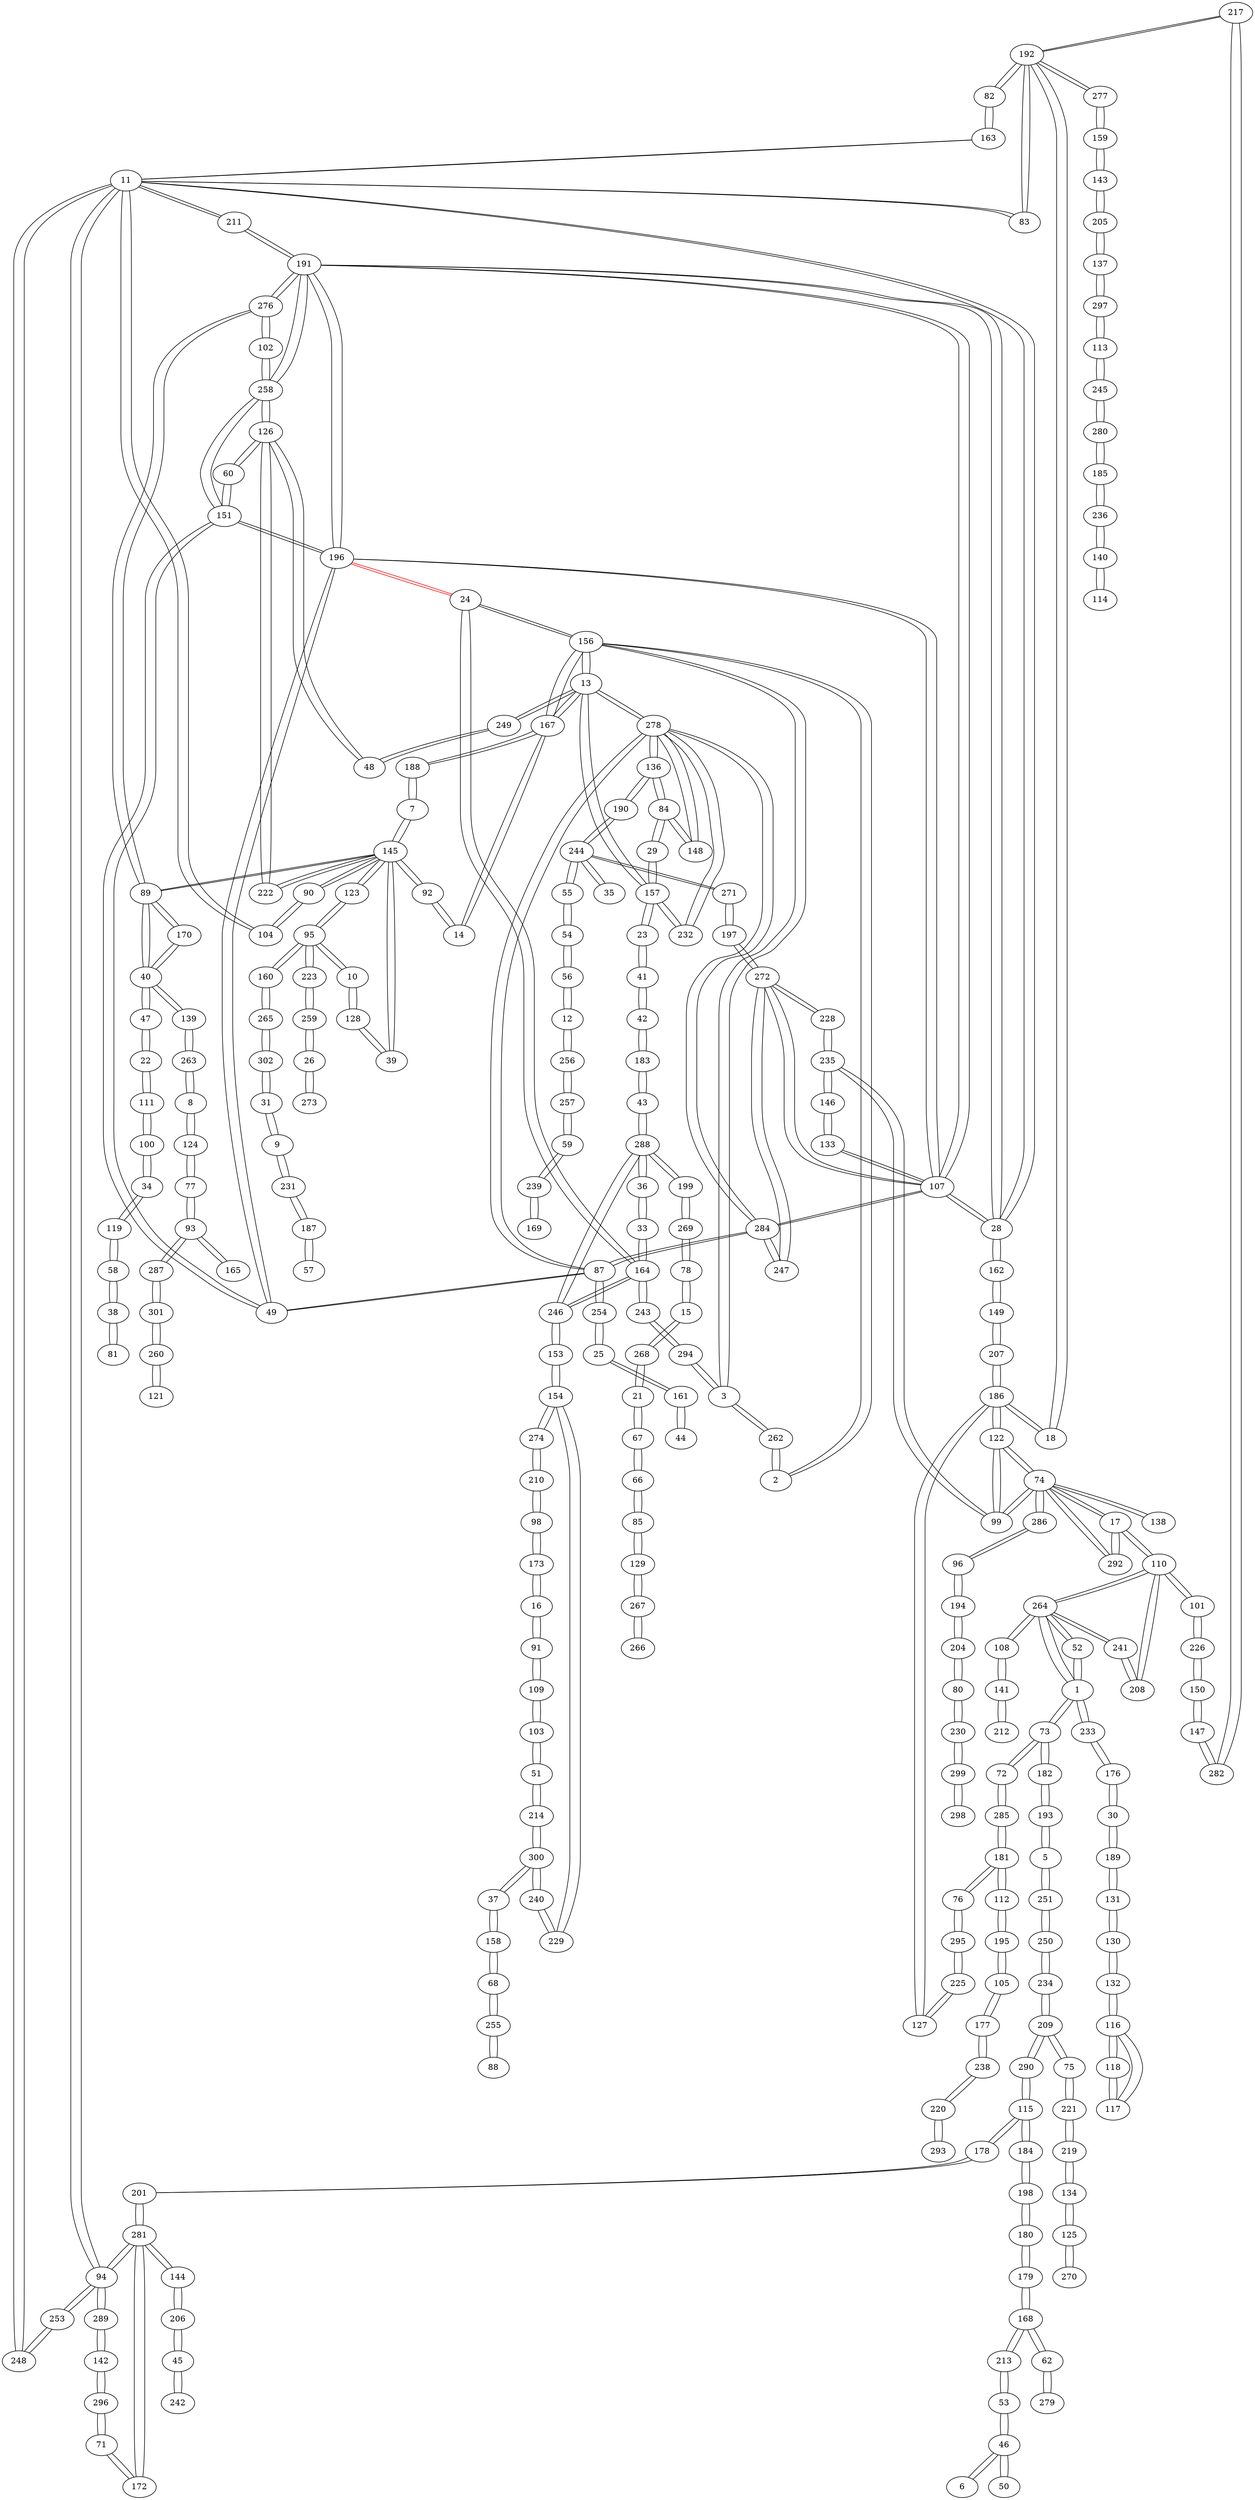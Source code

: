 strict digraph "" {
217 [entry="1.01", exit="1.04", popularity=2, pos="-56.4,15455.7!"];
214 [entry="0.11", exit="0.11", popularity=2, pos="13.17,15485.13!"];
212 [entry="3.42", exit="4.05", popularity=1, pos="-90.39,15438.99!"];
213 [entry="1.02", exit="1.01", popularity=2, pos="-141.99,15492.12!"];
210 [entry="1.3", exit="1.33", popularity=2, pos="13.62,15472.89!"];
211 [entry="1.68", exit="2.09", popularity=2, pos="-43.98,15457.02!"];
165 [entry="0.48", exit="0.61", popularity=1, pos="-63.09,15482.46!"];
264 [entry="2.76", exit="3.07", popularity=5, pos="-76.41,15448.53!"];
265 [entry="4.73", exit="5.07", popularity=2, pos="-30.84,15477.12!"];
178 [entry="1.75", exit="1.83", popularity=2, pos="-95.52,15473.52!"];
219 [entry="0.73", exit="0.84", popularity=2, pos="-126.39,15471.45!"];
133 [entry="2.88", exit="3.19", popularity=2, pos="-45.81,15450.81!"];
91 [entry="0.44", exit="0.48", popularity=2, pos="27.36,15478.8!"];
131 [entry="2.06", exit="2.21", popularity=2, pos="-106.92,15441.99!"];
130 [entry="1.92", exit="1.99", popularity=2, pos="-109.95,15441.39!"];
137 [entry="1.18", exit="1.14", popularity=2, pos="-67.5,15459.12!"];
136 [entry="2.19", exit="2.33", popularity=3, pos="-31.59,15446.52!"];
129 [entry="0.91", exit="1.07", popularity=2, pos="65.52,15466.17!"];
139 [entry="3.48", exit="3.73", popularity=2, pos="-42.06,15465.21!"];
138 [entry="0.8", exit="0.94", popularity=1, pos="-63.18,15449.49!"];
93 [entry="2.63", exit="2.86", popularity=3, pos="-57.96,15480.36!"];
24 [entry="7.4", exit="7.69", popularity=2, pos="-16.47,15458.1!"];
25 [entry="0.0", exit="0.0", popularity=2, pos="-30.93,15453.6!"];
26 [entry="3.19", exit="3.28", popularity=2, pos="-12.51,15476.01!"];
92 [entry="9.4", exit="9.62", popularity=2, pos="-31.59,15456.09!"];
21 [entry="1.33", exit="1.43", popularity=2, pos="38.1,15462.09!"];
22 [entry="2.85", exit="2.9", popularity=2, pos="-49.26,15465.12!"];
23 [entry="3.63", exit="3.75", popularity=2, pos="-19.11,15449.37!"];
160 [entry="4.6", exit="4.61", popularity=2, pos="-28.74,15471.36!"];
198 [entry="1.1", exit="1.2", popularity=2, pos="-114.15,15477.78!"];
28 [entry="17.0", exit="19.02", popularity=4, pos="-44.82,15454.26!"];
29 [entry="2.16", exit="2.41", popularity=2, pos="-28.29,15450.33!"];
94 [entry="4.42", exit="4.55", popularity=4, pos="-54.09,15464.16!"];
289 [entry="4.14", exit="4.09", popularity=2, pos="-57.18,15464.07!"];
288 [entry="1.65", exit="1.77", popularity=4, pos="1.68,15458.61!"];
221 [entry="0.76", exit="0.84", popularity=2, pos="-123.75,15471.96!"];
281 [entry="4.75", exit="4.91", popularity=4, pos="-83.85,15469.05!"];
280 [entry="2.22", exit="2.34", popularity=2, pos="-88.89,15465.57!"];
163 [entry="5.32", exit="6.08", popularity=2, pos="-48.93,15456.75!"];
285 [entry="0.79", exit="0.83", popularity=2, pos="-84.27,15455.4!"];
284 [entry="10.0", exit="10.77", popularity=4, pos="-37.62,15450.3!"];
287 [entry="0.68", exit="0.69", popularity=2, pos="-56.49,15482.85!"];
286 [entry="2.0", exit="2.25", popularity=2, pos="-58.59,15446.16!"];
10 [entry="1.53", exit="1.54", popularity=2, pos="-31.77,15467.58!"];
263 [entry="1.81", exit="1.74", popularity=2, pos="-41.22,15467.01!"];
262 [entry="10.31", exit="11.27", popularity=2, pos="-22.98,15452.94!"];
122 [entry="5.7", exit="6.29", popularity=3, pos="-57.75,15450.27!"];
12 [entry="5.52", exit="5.94", popularity=2, pos="-45.75,15432.93!"];
267 [entry="0.48", exit="0.51", popularity=2, pos="70.29,15467.46!"];
266 [entry="2.07", exit="2.49", popularity=1, pos="75.3,15467.7!"];
126 [entry="14.61", exit="17.37", popularity=4, pos="-36.0,15455.22!"];
127 [entry="1.65", exit="1.72", popularity=2, pos="-61.8,15452.25!"];
128 [entry="3.71", exit="4.34", popularity=2, pos="-33.96,15465.78!"];
2 [entry="3.02", exit="3.21", popularity=2, pos="-22.65,15454.29!"];
269 [entry="5.23", exit="5.79", popularity=2, pos="10.29,15460.56!"];
268 [entry="1.04", exit="1.07", popularity=2, pos="30.42,15461.55!"];
118 [entry="1.31", exit="1.15", popularity=2, pos="-134.28,15437.94!"];
59 [entry="2.75", exit="2.83", popularity=2, pos="-53.34,15425.4!"];
58 [entry="2.07", exit="2.06", popularity=2, pos="-75.06,15478.65!"];
132 [entry="1.58", exit="1.6", popularity=2, pos="-115.65,15442.02!"];
55 [entry="2.63", exit="3.19", popularity=2, pos="-38.97,15439.47!"];
54 [entry="4.06", exit="4.99", popularity=2, pos="-41.52,15438.54!"];
57 [entry="0.82", exit="0.9", popularity=1, pos="-44.88,15495.51!"];
56 [entry="3.84", exit="3.98", popularity=2, pos="-44.4,15435.81!"];
51 [entry="0.23", exit="0.23", popularity=2, pos="22.65,15485.31!"];
50 [entry="0.31", exit="0.31", popularity=1, pos="-183.3,15511.56!"];
53 [entry="0.45", exit="0.46", popularity=2, pos="-155.49,15496.29!"];
52 [entry="0.91", exit="1.06", popularity=2, pos="-80.34,15448.38!"];
298 [entry="5.82", exit="5.93", popularity=1, pos="-61.92,15426.42!"];
299 [entry="0.98", exit="1.02", popularity=2, pos="-59.76,15430.29!"];
296 [entry="3.85", exit="3.96", popularity=2, pos="-66.45,15464.76!"];
297 [entry="1.84", exit="2.08", popularity=2, pos="-74.34,15459.78!"];
294 [entry="6.07", exit="6.55", popularity=2, pos="-18.36,15455.82!"];
295 [entry="3.72", exit="4.02", popularity=2, pos="-67.17,15453.6!"];
292 [entry="2.39", exit="2.24", popularity=2, pos="-61.95,15447.21!"];
293 [entry="0.79", exit="0.85", popularity=1, pos="-131.28,15470.88!"];
290 [entry="0.5", exit="0.57", popularity=2, pos="-105.99,15473.85!"];
146 [entry="9.86", exit="10.84", popularity=2, pos="-48.21,15450.45!"];
199 [entry="3.06", exit="3.28", popularity=2, pos="5.16,15459.39!"];
179 [entry="0.99", exit="0.99", popularity=2, pos="-127.2,15483.33!"];
134 [entry="0.46", exit="0.52", popularity=2, pos="-132.63,15468.57!"];
195 [entry="1.01", exit="1.07", popularity=2, pos="-96.96,15460.98!"];
194 [entry="2.91", exit="3.03", popularity=2, pos="-60.33,15442.59!"];
197 [entry="4.33", exit="4.46", popularity=2, pos="-40.02,15446.79!"];
196 [entry="18.64", exit="21.94", popularity=4, pos="-40.26,15452.94!"];
191 [entry="34.57", exit="42.53", popularity=6, pos="-42.45,15454.5!"];
190 [entry="2.9", exit="2.95", popularity=2, pos="-33.9,15444.57!"];
193 [entry="0.74", exit="0.85", popularity=2, pos="-85.23,15458.1!"];
192 [entry="22.76", exit="23.71", popularity=5, pos="-52.65,15454.62!"];
115 [entry="4.09", exit="4.66", popularity=3, pos="-100.98,15473.79!"];
114 [entry="2.19", exit="2.28", popularity=1, pos="-100.53,15477.75!"];
88 [entry="1.53", exit="1.57", popularity=1, pos="34.17,15508.11!"];
89 [entry="17.06", exit="18.26", popularity=4, pos="-40.11,15458.46!"];
274 [entry="1.23", exit="1.35", popularity=2, pos="8.64,15473.25!"];
110 [entry="4.38", exit="4.51", popularity=4, pos="-67.53,15448.08!"];
113 [entry="1.09", exit="1.19", popularity=2, pos="-77.25,15460.86!"];
112 [entry="1.66", exit="1.7", popularity=2, pos="-87.99,15459.06!"];
278 [entry="39.39", exit="44.74", popularity=6, pos="-34.29,15451.08!"];
83 [entry="2.93", exit="3.01", popularity=2, pos="-51.0,15456.09!"];
80 [entry="2.45", exit="2.48", popularity=2, pos="-63.36,15437.58!"];
81 [entry="2.13", exit="2.24", popularity=1, pos="-82.5,15484.11!"];
119 [entry="3.51", exit="3.5", popularity=2, pos="-67.77,15474.87!"];
87 [entry="9.23", exit="10.56", popularity=4, pos="-36.69,15452.22!"];
84 [entry="8.65", exit="9.07", popularity=3, pos="-30.03,15448.29!"];
85 [entry="1.18", exit="1.26", popularity=2, pos="59.31,15464.88!"];
117 [entry="4.07", exit="3.65", popularity=2, pos="-135.72,15441.39!"];
140 [entry="0.93", exit="1.01", popularity=2, pos="-94.86,15474.48!"];
108 [entry="2.25", exit="2.14", popularity=2, pos="-82.62,15447.45!"];
256 [entry="3.26", exit="3.3", popularity=2, pos="-47.94,15430.83!"];
206 [entry="1.53", exit="1.64", popularity=2, pos="-85.83,15478.26!"];
226 [entry="1.46", exit="1.54", popularity=2, pos="-67.95,15451.74!"];
257 [entry="6.24", exit="6.8", popularity=2, pos="-50.4,15428.25!"];
35 [entry="10.97", exit="11.54", popularity=1, pos="-34.35,15438.81!"];
3 [entry="4.65", exit="4.51", popularity=3, pos="-21.78,15454.62!"];
7 [entry="8.28", exit="9.5", popularity=2, pos="-31.74,15459.66!"];
170 [entry="2.67", exit="1.64", popularity=2, pos="-41.61,15460.26!"];
300 [entry="2.47", exit="2.42", popularity=3, pos="10.23,15482.1!"];
301 [entry="1.28", exit="1.4", popularity=2, pos="-55.68,15485.37!"];
302 [entry="5.53", exit="5.82", popularity=2, pos="-32.91,15479.25!"];
245 [entry="1.23", exit="1.36", popularity=2, pos="-82.77,15463.17!"];
244 [entry="4.31", exit="4.02", popularity=4, pos="-36.9,15441.69!"];
247 [entry="6.45", exit="7.05", popularity=2, pos="-40.05,15449.82!"];
109 [entry="1.43", exit="1.52", popularity=2, pos="27.99,15480.9!"];
241 [entry="1.24", exit="1.28", popularity=2, pos="-73.77,15448.5!"];
240 [entry="1.92", exit="2.48", popularity=2, pos="8.25,15477.51!"];
243 [entry="2.24", exit="2.14", popularity=2, pos="-14.1,15456.63!"];
242 [entry="1.45", exit="1.57", popularity=1, pos="-90.84,15485.82!"];
102 [entry="4.95", exit="5.67", popularity=2, pos="-40.41,15456.15!"];
103 [entry="0.24", exit="0.24", popularity=2, pos="27.69,15483.96!"];
100 [entry="3.84", exit="3.97", popularity=2, pos="-58.23,15471.72!"];
101 [entry="0.78", exit="0.82", popularity=2, pos="-68.01,15450.54!"];
249 [entry="8.3", exit="8.78", popularity=2, pos="-29.19,15454.38!"];
248 [entry="3.23", exit="3.52", popularity=2, pos="-52.2,15460.41!"];
104 [entry="3.59", exit="3.58", popularity=2, pos="-43.17,15457.14!"];
105 [entry="1.9", exit="2.05", popularity=2, pos="-103.68,15462.69!"];
39 [entry="2.62", exit="2.65", popularity=2, pos="-35.64,15464.43!"];
38 [entry="1.85", exit="1.94", popularity=2, pos="-79.23,15480.84!"];
33 [entry="2.45", exit="2.63", popularity=2, pos="-7.41,15458.07!"];
31 [entry="2.76", exit="2.83", popularity=2, pos="-37.29,15482.13!"];
30 [entry="0.92", exit="0.97", popularity=2, pos="-97.5,15448.68!"];
37 [entry="0.88", exit="0.97", popularity=2, pos="14.13,15487.98!"];
36 [entry="1.36", exit="1.39", popularity=2, pos="-3.57,15457.44!"];
177 [entry="2.08", exit="2.2", popularity=2, pos="-110.61,15464.49!"];
34 [entry="1.11", exit="1.1", popularity=2, pos="-64.08,15472.98!"];
246 [entry="23.15", exit="25.42", popularity=3, pos="-1.26,15462.48!"];
223 [entry="6.26", exit="6.27", popularity=2, pos="-22.47,15474.66!"];
169 [entry="3.53", exit="3.67", popularity=1, pos="-58.44,15420.66!"];
176 [entry="1.85", exit="1.94", popularity=2, pos="-94.26,15449.85!"];
60 [entry="8.72", exit="11.56", popularity=2, pos="-37.29,15453.87!"];
258 [entry="11.27", exit="12.72", popularity=4, pos="-39.3,15454.95!"];
259 [entry="4.21", exit="4.65", popularity=2, pos="-17.82,15476.46!"];
66 [entry="1.08", exit="1.14", popularity=2, pos="49.65,15463.29!"];
67 [entry="2.26", exit="2.45", popularity=2, pos="44.07,15462.51!"];
68 [entry="1.03", exit="1.09", popularity=2, pos="25.14,15493.65!"];
253 [entry="3.4", exit="3.51", popularity=2, pos="-52.14,15462.96!"];
250 [entry="0.97", exit="1.04", popularity=2, pos="-100.98,15467.07!"];
251 [entry="1.05", exit="1.01", popularity=2, pos="-94.68,15465.21!"];
173 [entry="2.03", exit="1.89", popularity=2, pos="26.97,15472.68!"];
172 [entry="1.34", exit="1.36", popularity=2, pos="-75.09,15466.26!"];
254 [entry="4.75", exit="5.25", popularity=2, pos="-34.23,15453.33!"];
255 [entry="0.35", exit="0.39", popularity=2, pos="30.99,15501.51!"];
222 [entry="7.06", exit="7.67", popularity=2, pos="-37.32,15456.9!"];
271 [entry="10.4", exit="10.47", popularity=2, pos="-37.59,15445.83!"];
180 [entry="0.64", exit="0.65", popularity=2, pos="-122.76,15480.12!"];
107 [entry="14.31", exit="17.42", popularity=6, pos="-42.84,15452.01!"];
182 [entry="0.46", exit="0.47", popularity=2, pos="-86.61,15455.25!"];
183 [entry="7.42", exit="8.28", popularity=2, pos="1.17,15450.15!"];
96 [entry="4.53", exit="5.03", popularity=2, pos="-58.5,15444.12!"];
181 [entry="2.29", exit="2.36", popularity=3, pos="-77.91,15457.11!"];
186 [entry="7.65", exit="9.71", popularity=4, pos="-59.01,15452.82!"];
187 [entry="1.33", exit="1.42", popularity=2, pos="-39.54,15494.28!"];
184 [entry="0.7", exit="0.73", popularity=2, pos="-108.78,15475.38!"];
185 [entry="0.77", exit="0.8", popularity=2, pos="-91.02,15468.63!"];
188 [entry="9.87", exit="11.17", popularity=2, pos="-26.19,15457.89!"];
189 [entry="1.06", exit="1.09", popularity=2, pos="-105.66,15444.39!"];
273 [entry="6.89", exit="7.42", popularity=1, pos="-5.85,15474.9!"];
6 [entry="0.97", exit="1.13", popularity=1, pos="-182.1,15502.08!"];
142 [entry="3.67", exit="3.85", popularity=2, pos="-61.41,15464.13!"];
99 [entry="6.91", exit="7.25", popularity=3, pos="-54.87,15448.35!"];
98 [entry="2.65", exit="2.83", popularity=2, pos="19.89,15472.95!"];
168 [entry="0.4", exit="0.43", popularity=3, pos="-129.6,15488.82!"];
8 [entry="4.01", exit="4.07", popularity=2, pos="-40.59,15469.59!"];
229 [entry="1.33", exit="1.27", popularity=2, pos="6.48,15474.24!"];
228 [entry="7.04", exit="7.9", popularity=2, pos="-46.95,15447.72!"];
164 [entry="6.92", exit="7.1", popularity=4, pos="-9.96,15457.47!"];
90 [entry="5.21", exit="5.68", popularity=2, pos="-40.77,15457.8!"];
225 [entry="10.44", exit="11.16", popularity=2, pos="-65.61,15451.38!"];
167 [entry="10.19", exit="11.03", popularity=4, pos="-26.58,15455.58!"];
95 [entry="11.9", exit="12.39", popularity=4, pos="-31.95,15469.26!"];
161 [entry="3.62", exit="3.8", popularity=2, pos="-28.2,15453.66!"];
162 [entry="8.33", exit="8.55", popularity=2, pos="-47.58,15454.08!"];
220 [entry="0.5", exit="0.5", popularity=2, pos="-123.09,15468.18!"];
11 [entry="13.19", exit="13.82", popularity=7, pos="-47.13,15456.78!"];
270 [entry="3.26", exit="3.65", popularity=1, pos="-143.58,15463.89!"];
13 [entry="22.92", exit="24.89", popularity=5, pos="-26.58,15453.99!"];
282 [entry="1.56", exit="1.47", popularity=2, pos="-60.33,15456.3!"];
15 [entry="6.81", exit="7.14", popularity=2, pos="24.3,15461.88!"];
14 [entry="4.39", exit="4.84", popularity=2, pos="-29.37,15456.12!"];
17 [entry="3.31", exit="3.22", popularity=3, pos="-64.17,15447.15!"];
16 [entry="0.56", exit="0.6", popularity=2, pos="26.61,15475.68!"];
18 [entry="2.52", exit="2.58", popularity=2, pos="-56.37,15453.63!"];
272 [entry="39.06", exit="43.19", popularity=4, pos="-43.41,15448.95!"];
116 [entry="1.44", exit="1.49", popularity=3, pos="-126.81,15440.07!"];
111 [entry="2.06", exit="2.25", popularity=2, pos="-53.4,15467.04!"];
204 [entry="2.52", exit="2.82", popularity=2, pos="-62.67,15440.46!"];
151 [entry="17.56", exit="21.22", popularity=4, pos="-38.43,15453.39!"];
150 [entry="0.82", exit="0.88", popularity=2, pos="-65.16,15454.17!"];
153 [entry="6.46", exit="6.83", popularity=2, pos="-1.59,15466.98!"];
276 [entry="7.58", exit="8.11", popularity=3, pos="-41.52,15457.41!"];
154 [entry="5.06", exit="5.39", popularity=3, pos="2.49,15470.49!"];
157 [entry="31.18", exit="34.26", popularity=4, pos="-25.92,15451.56!"];
156 [entry="30.85", exit="32.79", popularity=5, pos="-24.69,15455.34!"];
159 [entry="1.49", exit="1.5", popularity=2, pos="-55.62,15459.0!"];
158 [entry="1.39", exit="1.61", popularity=2, pos="16.74,15492.36!"];
62 [entry="0.39", exit="0.43", popularity=2, pos="-132.36,15494.1!"];
277 [entry="2.13", exit="2.18", popularity=2, pos="-55.05,15457.05!"];
82 [entry="1.94", exit="2.12", popularity=2, pos="-50.37,15455.97!"];
238 [entry="0.86", exit="0.9", popularity=2, pos="-119.64,15467.07!"];
239 [entry="1.83", exit="1.92", popularity=2, pos="-57.57,15424.62!"];
279 [entry="0.75", exit="0.82", popularity=1, pos="-125.31,15497.19!"];
234 [entry="1.08", exit="1.2", popularity=2, pos="-105.63,15469.38!"];
235 [entry="14.55", exit="16.06", popularity=3, pos="-52.14,15448.23!"];
236 [entry="0.47", exit="0.49", popularity=2, pos="-92.43,15471.03!"];
230 [entry="2.62", exit="2.64", popularity=2, pos="-61.98,15433.62!"];
231 [entry="2.32", exit="2.59", popularity=2, pos="-38.4,15489.66!"];
232 [entry="5.26", exit="5.8", popularity=2, pos="-31.56,15450.3!"];
233 [entry="1.6", exit="1.73", popularity=2, pos="-92.16,15450.33!"];
123 [entry="7.45", exit="8.81", popularity=2, pos="-31.2,15463.8!"];
48 [entry="7.59", exit="8.44", popularity=2, pos="-33.33,15455.55!"];
49 [entry="9.22", exit="10.3", popularity=3, pos="-37.41,15452.4!"];
46 [entry="0.58", exit="0.6", popularity=3, pos="-168.3,15500.37!"];
47 [entry="2.58", exit="2.35", popularity=2, pos="-46.14,15463.23!"];
44 [entry="2.14", exit="1.9", popularity=1, pos="-27.12,15453.39!"];
45 [entry="0.88", exit="0.94", popularity=2, pos="-88.41,15482.34!"];
42 [entry="22.38", exit="24.21", popularity=2, pos="-6.27,15451.53!"];
43 [entry="4.23", exit="4.48", popularity=2, pos="2.46,15454.41!"];
40 [entry="9.06", exit="11.93", popularity=4, pos="-42.78,15461.76!"];
41 [entry="4.77", exit="5.14", popularity=2, pos="-15.06,15449.46!"];
1 [entry="2.63", exit="2.83", popularity=4, pos="-84.03,15450.84!"];
5 [entry="1.39", exit="1.55", popularity=2, pos="-89.91,15462.21!"];
9 [entry="2.01", exit="2.15", popularity=2, pos="-39.93,15484.92!"];
201 [entry="1.45", exit="1.51", popularity=2, pos="-88.62,15471.6!"];
147 [entry="2.52", exit="2.57", popularity=2, pos="-63.21,15455.16!"];
144 [entry="1.7", exit="1.74", popularity=2, pos="-83.58,15475.38!"];
145 [entry="37.52", exit="39.59", popularity=7, pos="-37.14,15459.24!"];
205 [entry="2.76", exit="2.76", popularity=2, pos="-61.41,15460.23!"];
143 [entry="1.67", exit="1.78", popularity=2, pos="-58.17,15460.53!"];
207 [entry="4.27", exit="4.59", popularity=2, pos="-56.31,15453.21!"];
141 [entry="1.54", exit="1.59", popularity=2, pos="-85.5,15443.1!"];
209 [entry="1.92", exit="2.06", popularity=3, pos="-111.42,15472.59!"];
208 [entry="1.3", exit="1.35", popularity=2, pos="-70.77,15448.26!"];
148 [entry="1.71", exit="1.79", popularity=2, pos="-33.45,15449.73!"];
149 [entry="3.28", exit="3.4", popularity=2, pos="-52.68,15453.57!"];
77 [entry="3.09", exit="3.2", popularity=2, pos="-49.5,15476.22!"];
76 [entry="1.66", exit="1.75", popularity=2, pos="-74.22,15455.04!"];
75 [entry="1.18", exit="1.26", popularity=2, pos="-119.1,15472.95!"];
74 [entry="10.24", exit="10.73", popularity=6, pos="-59.19,15447.6!"];
73 [entry="1.57", exit="1.68", popularity=3, pos="-86.46,15453.03!"];
72 [entry="7.86", exit="8.24", popularity=2, pos="-90.51,15454.56!"];
71 [entry="1.66", exit="1.42", popularity=2, pos="-71.61,15465.6!"];
78 [entry="6.52", exit="6.85", popularity=2, pos="15.54,15461.82!"];
121 [entry="1.51", exit="1.63", popularity=1, pos="-58.29,15495.09!"];
260 [entry="0.96", exit="1.02", popularity=2, pos="-53.73,15489.06!"];
124 [entry="2.43", exit="2.55", popularity=2, pos="-43.74,15473.31!"];
125 [entry="0.68", exit="0.72", popularity=2, pos="-134.97,15466.14!"];
217 -> 282  [layer=6, length="1.474", travel_time=2, weight=2  dir=none];
217 -> 192  [layer=6, length="1.447", travel_time=1, weight=1  dir=none];
214 -> 300  [layer=2, length="1.565", travel_time=3, weight=3  dir=none];
214 -> 51  [layer=2, length="3.515", travel_time=2, weight=2  dir=none];
212 -> 141  [layer=4, length="2.368", travel_time=3, weight=3  dir=none];
213 -> 168  [layer=8, length="4.753", travel_time=4, weight=4  dir=none];
213 -> 53  [layer=8, length="5.238", travel_time=4, weight=4  dir=none];
210 -> 98  [layer=2, length="2.325", travel_time=2, weight=2  dir=none];
210 -> 274  [layer=2, length="1.851", travel_time=2, weight=2  dir=none];
211 -> 11  [layer=1, length="1.171", travel_time=2, weight=2  dir=none];
211 -> 191  [layer=1, length="1.093", travel_time=2, weight=2  dir=none];
165 -> 93  [layer=9, length="2.055", travel_time=3, weight=3  dir=none];
264 -> 1  [layer=10, length="2.952", travel_time=3, weight=3  dir=none];
264 -> 108  [layer=4, length="2.337", travel_time=3, weight=3  dir=none];
264 -> 241  [layer=4, length="0.979", travel_time=1, weight=1  dir=none];
264 -> 110  [layer=10, length="3.296", travel_time=2, weight=2  dir=none];
264 -> 52  [layer=4, length="1.458", travel_time=2, weight=2  dir=none];
265 -> 302  [layer=10, length="1.101", travel_time=2, weight=2  dir=none];
265 -> 160  [layer=10, length="2.273", travel_time=3, weight=3  dir=none];
178 -> 201  [layer=8, length="2.655", travel_time=2, weight=2  dir=none];
178 -> 115  [layer=8, length="2.027", travel_time=2, weight=2  dir=none];
219 -> 221  [layer=10, length="0.997", travel_time=2, weight=2  dir=none];
219 -> 134  [layer=10, length="2.548", travel_time=3, weight=3  dir=none];
133 -> 146  [layer=10, length="0.9", travel_time=2, weight=2  dir=none];
133 -> 107  [layer=10, length="1.188", travel_time=2, weight=2  dir=none];
91 -> 109  [layer=2, length="0.813", travel_time=2, weight=2  dir=none];
91 -> 16  [layer=2, length="1.19", travel_time=2, weight=2  dir=none];
131 -> 130  [layer=10, length="1.145", travel_time=2, weight=2  dir=none];
131 -> 189  [layer=10, length="1.005", travel_time=2, weight=2  dir=none];
130 -> 132  [layer=10, length="2.126", travel_time=2, weight=2  dir=none];
130 -> 131  [layer=10, length="1.145", travel_time=2, weight=2  dir=none];
137 -> 297  [layer=1, length="2.548", travel_time=3, weight=3  dir=none];
137 -> 205  [layer=1, length="2.295", travel_time=3, weight=3  dir=none];
136 -> 278  [layer=9, length="1.965", travel_time=3, weight=3  dir=none];
136 -> 190  [layer=9, length="1.121", travel_time=2, weight=2  dir=none];
136 -> 84  [layer=9, length="0.875", travel_time=2, weight=2  dir=none];
129 -> 267  [layer=4, length="1.832", travel_time=2, weight=2  dir=none];
129 -> 85  [layer=4, length="2.351", travel_time=2, weight=2  dir=none];
139 -> 263  [layer=9, length="0.737", travel_time=2, weight=2  dir=none];
139 -> 40  [layer=9, length="1.307", travel_time=2, weight=2  dir=none];
138 -> 74  [layer=4, length="1.637", travel_time=2, weight=2  dir=none];
93 -> 77  [layer=9, length="3.492", travel_time=4, weight=4  dir=none];
93 -> 165  [layer=9, length="2.055", travel_time=3, weight=3  dir=none];
93 -> 287  [layer=9, length="1.072", travel_time=2, weight=2  dir=none];
24 -> 164  [layer=2, length="2.425", travel_time=2, weight=2  dir=none];
24 -> 156  [layer=2, length="3.214", travel_time=3, weight=3  dir=none];
25 -> 161  [layer=4, length="1.013", travel_time=1, weight=1  dir=none];
25 -> 254  [layer=4, length="1.228", travel_time=2, weight=2  dir=none];
26 -> 259  [layer=11, length="1.976", travel_time=2, weight=2  dir=none];
26 -> 273  [layer=11, length="2.503", travel_time=2, weight=2  dir=none];
92 -> 145  [layer=8, length="2.366", travel_time=4, weight=4  dir=none];
92 -> 14  [layer=8, length="0.823", travel_time=1, weight=1  dir=none];
21 -> 268  [layer=4, length="2.854", travel_time=2, weight=2  dir=none];
21 -> 67  [layer=4, length="2.219", travel_time=3, weight=3  dir=none];
22 -> 47  [layer=9, length="1.353", travel_time=2, weight=2  dir=none];
22 -> 111  [layer=9, length="1.692", travel_time=2, weight=2  dir=none];
23 -> 157  [layer=7, length="2.652", travel_time=3, weight=3  dir=none];
23 -> 41  [layer=7, length="1.502", travel_time=2, weight=2  dir=none];
160 -> 95  [layer=10, length="1.422", travel_time=2, weight=2  dir=none];
160 -> 265  [layer=10, length="2.273", travel_time=3, weight=3  dir=none];
198 -> 180  [layer=8, length="3.308", travel_time=2, weight=2  dir=none];
198 -> 184  [layer=8, length="2.181", travel_time=3, weight=3  dir=none];
28 -> 11  [layer=7, length="1.268", travel_time=2, weight=2  dir=none];
28 -> 191  [layer=2, length="0.883", travel_time=1, weight=1  dir=none];
28 -> 107  [layer=7, length="1.111", travel_time=2, weight=2  dir=none];
28 -> 162  [layer=2, length="1.026", travel_time=1, weight=1  dir=none];
29 -> 157  [layer=9, length="0.99", travel_time=2, weight=2  dir=none];
29 -> 84  [layer=9, length="0.994", travel_time=1, weight=1  dir=none];
94 -> 289  [layer=7, length="1.146", travel_time=1, weight=1  dir=none];
94 -> 253  [layer=7, length="0.849", travel_time=2, weight=2  dir=none];
94 -> 11  [layer=8, length="3.76", travel_time=6, weight=6  dir=none];
94 -> 281  [layer=8, length="11.179", travel_time=9, weight=9  dir=none];
289 -> 142  [layer=7, length="1.569", travel_time=2, weight=2  dir=none];
289 -> 94  [layer=7, length="1.146", travel_time=1, weight=1  dir=none];
288 -> 246  [layer=7, length="1.802", travel_time=3, weight=3  dir=none];
288 -> 199  [layer=6, length="1.322", travel_time=2, weight=2  dir=none];
288 -> 36  [layer=6, length="1.994", travel_time=2, weight=2  dir=none];
288 -> 43  [layer=7, length="1.584", travel_time=3, weight=3  dir=none];
221 -> 75  [layer=10, length="1.763", travel_time=2, weight=2  dir=none];
221 -> 219  [layer=10, length="0.997", travel_time=2, weight=2  dir=none];
281 -> 201  [layer=8, length="2.005", travel_time=3, weight=3  dir=none];
281 -> 144  [layer=7, length="2.349", travel_time=4, weight=4  dir=none];
281 -> 172  [layer=7, length="3.408", travel_time=4, weight=4  dir=none];
281 -> 94  [layer=8, length="11.179", travel_time=9, weight=9  dir=none];
280 -> 245  [layer=1, length="2.437", travel_time=3, weight=3  dir=none];
280 -> 185  [layer=1, length="1.382", travel_time=2, weight=2  dir=none];
163 -> 11  [layer=1, length="0.668", travel_time=1, weight=1  dir=none];
163 -> 82  [layer=1, length="0.608", travel_time=2, weight=2  dir=none];
285 -> 181  [layer=2, length="2.442", travel_time=2, weight=2  dir=none];
285 -> 72  [layer=2, length="2.334", travel_time=3, weight=3  dir=none];
284 -> 278  [layer=7, length="1.268", travel_time=2, weight=2  dir=none];
284 -> 247  [layer=4, length="0.919", travel_time=2, weight=2  dir=none];
284 -> 87  [layer=4, length="0.791", travel_time=2, weight=2  dir=none];
284 -> 107  [layer=7, length="2.036", travel_time=3, weight=3  dir=none];
287 -> 301  [layer=9, length="0.982", travel_time=1, weight=1  dir=none];
287 -> 93  [layer=9, length="1.072", travel_time=2, weight=2  dir=none];
286 -> 74  [layer=4, length="0.579", travel_time=2, weight=2  dir=none];
286 -> 96  [layer=4, length="0.757", travel_time=1, weight=1  dir=none];
10 -> 128  [layer=10, length="1.051", travel_time=1, weight=1  dir=none];
10 -> 95  [layer=10, length="0.627", travel_time=2, weight=2  dir=none];
263 -> 8  [layer=9, length="0.985", travel_time=2, weight=2  dir=none];
263 -> 139  [layer=9, length="0.737", travel_time=2, weight=2  dir=none];
262 -> 3  [layer=4, length="0.766", travel_time=2, weight=2  dir=none];
262 -> 2  [layer=3, length="0.516", travel_time=4, weight=4  dir=none];
122 -> 99  [layer=3, length="1.283", travel_time=4, weight=4  dir=none];
122 -> 74  [layer=4, length="1.125", travel_time=3, weight=3  dir=none];
122 -> 186  [layer=4, length="1.055", travel_time=3, weight=3  dir=none];
12 -> 56  [layer=9, length="1.179", travel_time=2, weight=2  dir=none];
12 -> 256  [layer=9, length="1.125", travel_time=1, weight=1  dir=none];
267 -> 129  [layer=4, length="1.832", travel_time=2, weight=2  dir=none];
267 -> 266  [layer=4, length="1.86", travel_time=3, weight=3  dir=none];
266 -> 267  [layer=4, length="1.86", travel_time=3, weight=3  dir=none];
126 -> 60  [layer=10, length="0.693", travel_time=1, weight=1  dir=none];
126 -> 258  [layer=2, length="1.228", travel_time=2, weight=2  dir=none];
126 -> 222  [layer=10, length="0.792", travel_time=2, weight=2  dir=none];
126 -> 48  [layer=2, length="0.998", travel_time=1, weight=1  dir=none];
127 -> 225  [layer=2, length="1.449", travel_time=1, weight=1  dir=none];
127 -> 186  [layer=2, length="1.056", travel_time=2, weight=2  dir=none];
128 -> 10  [layer=10, length="1.051", travel_time=1, weight=1  dir=none];
128 -> 39  [layer=10, length="0.799", travel_time=2, weight=2  dir=none];
2 -> 262  [layer=3, length="0.516", travel_time=4, weight=4  dir=none];
2 -> 156  [layer=8, length="0.851", travel_time=2, weight=2, dir=none];
269 -> 199  [layer=6, length="1.951", travel_time=2, weight=2  dir=none];
269 -> 78  [layer=6, length="2.002", travel_time=2, weight=2  dir=none];
268 -> 15  [layer=4, length="2.272", travel_time=2, weight=2  dir=none];
268 -> 21  [layer=4, length="2.854", travel_time=2, weight=2  dir=none];
118 -> 117  [layer=10, length="1.386", travel_time=5, weight=5  dir=none];
118 -> 116  [layer=10, length="2.88", travel_time=3, weight=3  dir=none];
59 -> 239  [layer=9, length="1.595", travel_time=2, weight=2  dir=none];
59 -> 257  [layer=9, length="1.518", travel_time=2, weight=2  dir=none];
58 -> 38  [layer=9, length="1.746", travel_time=2, weight=2  dir=none];
58 -> 119  [layer=9, length="3.044", travel_time=3, weight=3  dir=none];
132 -> 130  [layer=10, length="2.126", travel_time=2, weight=2  dir=none];
132 -> 116  [layer=10, length="4.2", travel_time=4, weight=4  dir=none];
55 -> 244  [layer=9, length="1.126", travel_time=1, weight=1  dir=none];
55 -> 54  [layer=9, length="1.007", travel_time=2, weight=2  dir=none];
54 -> 55  [layer=9, length="1.007", travel_time=2, weight=2  dir=none];
54 -> 56  [layer=9, length="1.471", travel_time=2, weight=2  dir=none];
57 -> 187  [layer=10, length="2.032", travel_time=4, weight=4  dir=none];
56 -> 54  [layer=9, length="1.471", travel_time=2, weight=2  dir=none];
56 -> 12  [layer=9, length="1.179", travel_time=2, weight=2  dir=none];
51 -> 103  [layer=2, length="1.934", travel_time=2, weight=2  dir=none];
51 -> 214  [layer=2, length="3.515", travel_time=2, weight=2  dir=none];
50 -> 46  [layer=8, length="6.937", travel_time=8, weight=8  dir=none];
53 -> 46  [layer=8, length="4.984", travel_time=4, weight=4  dir=none];
53 -> 213  [layer=8, length="5.238", travel_time=4, weight=4  dir=none];
52 -> 1  [layer=4, length="1.644", travel_time=2, weight=2  dir=none];
52 -> 264  [layer=4, length="1.458", travel_time=2, weight=2  dir=none];
298 -> 299  [layer=4, length="1.643", travel_time=3, weight=3  dir=none];
299 -> 230  [layer=4, length="1.484", travel_time=3, weight=3  dir=none];
299 -> 298  [layer=4, length="1.643", travel_time=3, weight=3  dir=none];
296 -> 142  [layer=7, length="1.883", travel_time=2, weight=2  dir=none];
296 -> 71  [layer=7, length="1.938", travel_time=2, weight=2  dir=none];
297 -> 137  [layer=1, length="2.548", travel_time=3, weight=3  dir=none];
297 -> 113  [layer=1, length="1.151", travel_time=2, weight=2  dir=none];
294 -> 3  [layer=6, length="1.344", travel_time=2, weight=2  dir=none];
294 -> 243  [layer=6, length="1.608", travel_time=3, weight=3  dir=none];
295 -> 76  [layer=2, length="2.668", travel_time=3, weight=3  dir=none];
295 -> 225  [layer=2, length="1.006", travel_time=3, weight=3  dir=none];
292 -> 74  [layer=4, length="1.034", travel_time=1, weight=1  dir=none];
292 -> 17  [layer=4, length="0.824", travel_time=2, weight=2  dir=none];
293 -> 220  [layer=2, length="3.197", travel_time=3, weight=3  dir=none];
290 -> 115  [layer=8, length="1.858", travel_time=2, weight=2  dir=none];
290 -> 209  [layer=8, length="2.067", travel_time=3, weight=3  dir=none];
146 -> 133  [layer=10, length="0.9", travel_time=2, weight=2  dir=none];
146 -> 235  [layer=10, length="1.673", travel_time=3, weight=3  dir=none];
199 -> 288  [layer=6, length="1.322", travel_time=2, weight=2  dir=none];
199 -> 269  [layer=6, length="1.951", travel_time=2, weight=2  dir=none];
179 -> 180  [layer=8, length="2.031", travel_time=2, weight=2  dir=none];
179 -> 168  [layer=8, length="2.221", travel_time=3, weight=3  dir=none];
134 -> 125  [layer=10, length="1.251", travel_time=2, weight=2  dir=none];
134 -> 219  [layer=10, length="2.548", travel_time=3, weight=3  dir=none];
195 -> 112  [layer=2, length="3.401", travel_time=2, weight=2  dir=none];
195 -> 105  [layer=2, length="2.571", travel_time=2, weight=2  dir=none];
194 -> 204  [layer=4, length="1.173", travel_time=3, weight=3  dir=none];
194 -> 96  [layer=4, length="0.885", travel_time=2, weight=2  dir=none];
197 -> 271  [layer=11, length="0.969", travel_time=1, weight=1  dir=none];
197 -> 272  [layer=11, length="1.49", travel_time=3, weight=3  dir=none];
196 -> 151  [layer=10, length="0.699", travel_time=2, weight=2  dir=none];
196 -> 191  [layer=1, length="0.997", travel_time=2, weight=2  dir=none];
196 -> 107  [layer=10, length="1.017", travel_time=1, weight=1  dir=none];
196 -> 49  [layer=1, length="1.076", travel_time=2, weight=2  dir=none];
191 -> 211  [layer=1, length="1.093", travel_time=2, weight=2  dir=none];
191 -> 196  [layer=1, length="0.997", travel_time=2, weight=2  dir=none];
191 -> 28  [layer=2, length="0.883", travel_time=1, weight=1  dir=none];
191 -> 258  [layer=2, length="1.18", travel_time=2, weight=2  dir=none];
191 -> 276  [layer=11, length="1.133", travel_time=2, weight=2  dir=none];
191 -> 107  [layer=11, length="0.935", travel_time=2, weight=2  dir=none];
190 -> 244  [layer=9, length="1.542", travel_time=3, weight=3  dir=none];
190 -> 136  [layer=9, length="1.121", travel_time=2, weight=2  dir=none];
193 -> 182  [layer=10, length="1.174", travel_time=2, weight=2  dir=none];
193 -> 5  [layer=10, length="2.309", travel_time=3, weight=3  dir=none];
192 -> 82  [layer=1, length="0.983", travel_time=3, weight=3  dir=none];
192 -> 217  [layer=6, length="1.447", travel_time=1, weight=1  dir=none];
192 -> 83  [layer=6, length="0.82", travel_time=4, weight=4  dir=none];
192 -> 18  [layer=4, length="1.427", travel_time=2, weight=2  dir=none];
192 -> 277  [layer=1, length="1.266", travel_time=2, weight=2  dir=none];
115 -> 290  [layer=8, length="1.858", travel_time=2, weight=2  dir=none];
115 -> 184  [layer=8, length="2.951", travel_time=3, weight=3  dir=none];
115 -> 178  [layer=8, length="2.027", travel_time=2, weight=2  dir=none];
114 -> 140  [layer=1, length="2.427", travel_time=2, weight=2  dir=none];
88 -> 255  [layer=2, length="2.716", travel_time=2, weight=2  dir=none];
89 -> 145  [layer=11, length="1.139", travel_time=2, weight=2  dir=none];
89 -> 40  [layer=9, length="1.574", travel_time=3, weight=3  dir=none];
89 -> 276  [layer=11, length="0.652", travel_time=1, weight=1  dir=none];
89 -> 170  [layer=9, length="0.869", travel_time=2, weight=2  dir=none];
274 -> 154  [layer=2, length="2.499", travel_time=2, weight=2  dir=none];
274 -> 210  [layer=2, length="1.851", travel_time=2, weight=2  dir=none];
110 -> 208  [layer=4, length="1.203", travel_time=2, weight=2  dir=none];
110 -> 101  [layer=6, length="0.929", travel_time=2, weight=2  dir=none];
110 -> 17  [layer=10, length="1.293", travel_time=2, weight=2  dir=none];
110 -> 264  [layer=10, length="3.296", travel_time=2, weight=2  dir=none];
113 -> 245  [layer=1, length="2.218", travel_time=2, weight=2  dir=none];
113 -> 297  [layer=1, length="1.151", travel_time=2, weight=2  dir=none];
112 -> 195  [layer=2, length="3.401", travel_time=2, weight=2  dir=none];
112 -> 181  [layer=2, length="3.806", travel_time=3, weight=3  dir=none];
278 -> 13  [layer=12, length="3.055", travel_time=4, weight=4  dir=none];
278 -> 148  [layer=1, length="0.59", travel_time=1, weight=1  dir=none];
278 -> 87  [layer=9, length="0.985", travel_time=2, weight=2  dir=none];
278 -> 136  [layer=9, length="1.965", travel_time=3, weight=3  dir=none];
278 -> 284  [layer=7, length="1.268", travel_time=2, weight=2  dir=none];
278 -> 232  [layer=7, length="1.053", travel_time=1, weight=1  dir=none];
83 -> 11  [layer=6, length="1.458", travel_time=3, weight=3  dir=none];
83 -> 192  [layer=6, length="0.82", travel_time=4, weight=4  dir=none];
80 -> 230  [layer=4, length="1.555", travel_time=2, weight=2  dir=none];
80 -> 204  [layer=4, length="1.098", travel_time=2, weight=2  dir=none];
81 -> 38  [layer=9, length="1.715", travel_time=3, weight=3  dir=none];
119 -> 58  [layer=9, length="3.044", travel_time=3, weight=3  dir=none];
119 -> 34  [layer=9, length="1.537", travel_time=2, weight=2  dir=none];
87 -> 278  [layer=9, length="0.985", travel_time=2, weight=2  dir=none];
87 -> 284  [layer=4, length="0.791", travel_time=2, weight=2  dir=none];
87 -> 254  [layer=4, length="1.001", travel_time=2, weight=2  dir=none];
87 -> 49  [layer=9, length="0.276", travel_time=1, weight=1  dir=none];
84 -> 136  [layer=9, length="0.875", travel_time=2, weight=2  dir=none];
84 -> 148  [layer=1, length="1.376", travel_time=3, weight=3  dir=none];
84 -> 29  [layer=9, length="0.994", travel_time=1, weight=1  dir=none];
85 -> 129  [layer=4, length="2.351", travel_time=2, weight=2  dir=none];
85 -> 66  [layer=4, length="3.629", travel_time=3, weight=3  dir=none];
117 -> 116  [layer=10, length="3.339", travel_time=3, weight=3  dir=none];
117 -> 118  [layer=10, length="1.386", travel_time=5, weight=5  dir=none];
140 -> 114  [layer=1, length="2.427", travel_time=2, weight=2  dir=none];
140 -> 236  [layer=1, length="1.565", travel_time=2, weight=2  dir=none];
108 -> 264  [layer=4, length="2.337", travel_time=3, weight=3  dir=none];
108 -> 141  [layer=4, length="1.934", travel_time=3, weight=3  dir=none];
256 -> 12  [layer=9, length="1.125", travel_time=1, weight=1  dir=none];
256 -> 257  [layer=9, length="1.322", travel_time=2, weight=2  dir=none];
206 -> 144  [layer=7, length="1.355", travel_time=2, weight=2  dir=none];
206 -> 45  [layer=7, length="1.79", travel_time=2, weight=2  dir=none];
226 -> 150  [layer=6, length="1.372", travel_time=2, weight=2  dir=none];
226 -> 101  [layer=6, length="0.446", travel_time=1, weight=1  dir=none];
257 -> 256  [layer=9, length="1.322", travel_time=2, weight=2  dir=none];
257 -> 59  [layer=9, length="1.518", travel_time=2, weight=2  dir=none];
35 -> 244  [layer=11, length="1.426", travel_time=2, weight=2  dir=none];
3 -> 262  [layer=4, length="0.766", travel_time=2, weight=2  dir=none];
3 -> 294  [layer=6, length="1.344", travel_time=2, weight=2  dir=none];
3 -> 156  [layer=6, length="1.112", travel_time=4, weight=4  dir=none];
7 -> 188  [layer=9, length="2.16", travel_time=3, weight=3  dir=none];
7 -> 145  [layer=9, length="2.008", travel_time=2, weight=2  dir=none];
170 -> 89  [layer=9, length="0.869", travel_time=2, weight=2  dir=none];
170 -> 40  [layer=9, length="0.706", travel_time=1, weight=1  dir=none];
300 -> 214  [layer=2, length="1.565", travel_time=3, weight=3  dir=none];
300 -> 37  [layer=2, length="2.616", travel_time=3, weight=3  dir=none];
300 -> 240  [layer=2, length="1.853", travel_time=2, weight=2  dir=none];
301 -> 260  [layer=9, length="1.547", travel_time=3, weight=3  dir=none];
301 -> 287  [layer=9, length="0.982", travel_time=1, weight=1  dir=none];
302 -> 31  [layer=10, length="1.943", travel_time=2, weight=2  dir=none];
302 -> 265  [layer=10, length="1.101", travel_time=2, weight=2  dir=none];
245 -> 280  [layer=1, length="2.437", travel_time=3, weight=3  dir=none];
245 -> 113  [layer=1, length="2.218", travel_time=2, weight=2  dir=none];
244 -> 55  [layer=9, length="1.126", travel_time=1, weight=1  dir=none];
244 -> 271  [layer=11, length="1.556", travel_time=3, weight=3  dir=none];
244 -> 190  [layer=9, length="1.542", travel_time=3, weight=3  dir=none];
244 -> 35  [layer=11, length="1.426", travel_time=2, weight=2  dir=none];
247 -> 272  [layer=4, length="1.287", travel_time=2, weight=2  dir=none];
247 -> 284  [layer=4, length="0.919", travel_time=2, weight=2  dir=none];
109 -> 91  [layer=2, length="0.813", travel_time=2, weight=2  dir=none];
109 -> 103  [layer=2, length="1.14", travel_time=3, weight=3  dir=none];
241 -> 208  [layer=4, length="1.116", travel_time=2, weight=2  dir=none];
241 -> 264  [layer=4, length="0.979", travel_time=1, weight=1  dir=none];
240 -> 300  [layer=2, length="1.853", travel_time=2, weight=2  dir=none];
240 -> 229  [layer=2, length="1.379", travel_time=2, weight=2  dir=none];
243 -> 164  [layer=6, length="1.566", travel_time=2, weight=2  dir=none];
243 -> 294  [layer=6, length="1.608", travel_time=3, weight=3  dir=none];
242 -> 45  [layer=7, length="1.574", travel_time=2, weight=2  dir=none];
102 -> 258  [layer=9, length="0.606", travel_time=1, weight=1  dir=none];
102 -> 276  [layer=9, length="0.623", travel_time=2, weight=2  dir=none];
103 -> 109  [layer=2, length="1.14", travel_time=3, weight=3  dir=none];
103 -> 51  [layer=2, length="1.934", travel_time=2, weight=2  dir=none];
100 -> 111  [layer=9, length="2.493", travel_time=4, weight=4  dir=none];
100 -> 34  [layer=9, length="2.219", travel_time=3, weight=3  dir=none];
101 -> 226  [layer=6, length="0.446", travel_time=1, weight=1  dir=none];
101 -> 110  [layer=6, length="0.929", travel_time=2, weight=2  dir=none];
249 -> 13  [layer=2, length="0.979", travel_time=2, weight=2  dir=none];
249 -> 48  [layer=2, length="1.595", travel_time=2, weight=2  dir=none];
248 -> 11  [layer=7, length="2.312", travel_time=4, weight=4  dir=none];
248 -> 253  [layer=7, length="0.946", travel_time=1, weight=1  dir=none];
104 -> 11  [layer=8, length="1.474", travel_time=3, weight=3  dir=none];
104 -> 90  [layer=8, length="0.923", travel_time=2, weight=2  dir=none];
105 -> 177  [layer=2, length="2.654", travel_time=2, weight=2  dir=none];
105 -> 195  [layer=2, length="2.571", travel_time=2, weight=2  dir=none];
39 -> 128  [layer=10, length="0.799", travel_time=2, weight=2  dir=none];
39 -> 145  [layer=10, length="2.003", travel_time=5, weight=5  dir=none];
38 -> 81  [layer=9, length="1.715", travel_time=3, weight=3  dir=none];
38 -> 58  [layer=9, length="1.746", travel_time=2, weight=2  dir=none];
33 -> 164  [layer=6, length="0.971", travel_time=1, weight=1  dir=none];
33 -> 36  [layer=6, length="1.443", travel_time=2, weight=2  dir=none];
31 -> 9  [layer=10, length="1.424", travel_time=3, weight=3  dir=none];
31 -> 302  [layer=10, length="1.943", travel_time=2, weight=2  dir=none];
30 -> 176  [layer=10, length="1.277", travel_time=2, weight=2  dir=none];
30 -> 189  [layer=10, length="3.418", travel_time=3, weight=3  dir=none];
37 -> 300  [layer=2, length="2.616", travel_time=3, weight=3  dir=none];
37 -> 158  [layer=2, length="1.89", travel_time=3, weight=3  dir=none];
36 -> 33  [layer=6, length="1.443", travel_time=2, weight=2  dir=none];
36 -> 288  [layer=6, length="1.994", travel_time=2, weight=2  dir=none];
177 -> 238  [layer=2, length="3.481", travel_time=3, weight=3  dir=none];
177 -> 105  [layer=2, length="2.654", travel_time=2, weight=2  dir=none];
34 -> 100  [layer=9, length="2.219", travel_time=3, weight=3  dir=none];
34 -> 119  [layer=9, length="1.537", travel_time=2, weight=2  dir=none];
246 -> 164  [layer=2, length="3.722", travel_time=4, weight=4  dir=none];
246 -> 288  [layer=7, length="1.802", travel_time=3, weight=3  dir=none];
246 -> 153  [layer=2, length="1.673", travel_time=2, weight=2  dir=none];
223 -> 259  [layer=11, length="1.849", travel_time=3, weight=3  dir=none];
223 -> 95  [layer=11, length="4.044", travel_time=4, weight=4  dir=none];
169 -> 239  [layer=9, length="1.503", travel_time=4, weight=4  dir=none];
176 -> 30  [layer=10, length="1.277", travel_time=2, weight=2  dir=none];
176 -> 233  [layer=10, length="0.799", travel_time=1, weight=1  dir=none];
60 -> 151  [layer=10, length="0.459", travel_time=1, weight=1  dir=none];
60 -> 126  [layer=10, length="0.693", travel_time=1, weight=1  dir=none];
258 -> 102  [layer=9, length="0.606", travel_time=1, weight=1  dir=none];
258 -> 151  [layer=9, length="0.663", travel_time=1, weight=1  dir=none];
258 -> 191  [layer=2, length="1.18", travel_time=2, weight=2  dir=none];
258 -> 126  [layer=2, length="1.228", travel_time=2, weight=2  dir=none];
259 -> 26  [layer=11, length="1.976", travel_time=2, weight=2  dir=none];
259 -> 223  [layer=11, length="1.849", travel_time=3, weight=3  dir=none];
66 -> 85  [layer=4, length="3.629", travel_time=3, weight=3  dir=none];
66 -> 67  [layer=4, length="2.089", travel_time=4, weight=4  dir=none];
67 -> 21  [layer=4, length="2.219", travel_time=3, weight=3  dir=none];
67 -> 66  [layer=4, length="2.089", travel_time=4, weight=4  dir=none];
68 -> 158  [layer=2, length="3.15", travel_time=2, weight=2  dir=none];
68 -> 255  [layer=2, length="3.632", travel_time=3, weight=3  dir=none];
253 -> 94  [layer=7, length="0.849", travel_time=2, weight=2  dir=none];
253 -> 248  [layer=7, length="0.946", travel_time=1, weight=1  dir=none];
250 -> 234  [layer=10, length="1.925", travel_time=2, weight=2  dir=none];
250 -> 251  [layer=10, length="2.435", travel_time=3, weight=3  dir=none];
251 -> 250  [layer=10, length="2.435", travel_time=3, weight=3  dir=none];
251 -> 5  [layer=10, length="2.089", travel_time=2, weight=2  dir=none];
173 -> 98  [layer=2, length="2.627", travel_time=3, weight=3  dir=none];
173 -> 16  [layer=2, length="1.12", travel_time=2, weight=2  dir=none];
172 -> 281  [layer=7, length="3.408", travel_time=4, weight=4  dir=none];
172 -> 71  [layer=7, length="1.313", travel_time=2, weight=2  dir=none];
254 -> 25  [layer=4, length="1.228", travel_time=2, weight=2  dir=none];
254 -> 87  [layer=4, length="1.001", travel_time=2, weight=2  dir=none];
255 -> 68  [layer=2, length="3.632", travel_time=3, weight=3  dir=none];
255 -> 88  [layer=2, length="2.716", travel_time=2, weight=2  dir=none];
222 -> 145  [layer=10, length="0.87", travel_time=2, weight=2  dir=none];
222 -> 126  [layer=10, length="0.792", travel_time=2, weight=2  dir=none];
271 -> 244  [layer=11, length="1.556", travel_time=3, weight=3  dir=none];
271 -> 197  [layer=11, length="0.969", travel_time=1, weight=1  dir=none];
180 -> 198  [layer=8, length="3.308", travel_time=2, weight=2  dir=none];
180 -> 179  [layer=8, length="2.031", travel_time=2, weight=2  dir=none];
107 -> 191  [layer=11, length="0.935", travel_time=2, weight=2  dir=none];
107 -> 196  [layer=10, length="1.017", travel_time=1, weight=1  dir=none];
107 -> 28  [layer=7, length="1.111", travel_time=2, weight=2  dir=none];
107 -> 133  [layer=10, length="1.188", travel_time=2, weight=2  dir=none];
107 -> 272  [layer=11, length="1.154", travel_time=2, weight=2  dir=none];
107 -> 284  [layer=7, length="2.036", travel_time=3, weight=3  dir=none];
182 -> 73  [layer=10, length="0.825", travel_time=3, weight=3  dir=none];
182 -> 193  [layer=10, length="1.174", travel_time=2, weight=2  dir=none];
183 -> 42  [layer=7, length="2.805", travel_time=3, weight=3  dir=none];
183 -> 43  [layer=7, length="1.65", travel_time=3, weight=3  dir=none];
96 -> 194  [layer=4, length="0.885", travel_time=2, weight=2  dir=none];
96 -> 286  [layer=4, length="0.757", travel_time=1, weight=1  dir=none];
181 -> 76  [layer=2, length="1.569", travel_time=2, weight=2  dir=none];
181 -> 285  [layer=2, length="2.442", travel_time=2, weight=2  dir=none];
181 -> 112  [layer=2, length="3.806", travel_time=3, weight=3  dir=none];
186 -> 18  [layer=4, length="1.024", travel_time=2, weight=2  dir=none];
186 -> 122  [layer=4, length="1.055", travel_time=3, weight=3  dir=none];
186 -> 207  [layer=2, length="1.012", travel_time=2, weight=2  dir=none];
186 -> 127  [layer=2, length="1.056", travel_time=2, weight=2  dir=none];
187 -> 57  [layer=10, length="2.032", travel_time=4, weight=4  dir=none];
187 -> 231  [layer=10, length="1.764", travel_time=3, weight=3  dir=none];
184 -> 115  [layer=8, length="2.951", travel_time=3, weight=3  dir=none];
184 -> 198  [layer=8, length="2.181", travel_time=3, weight=3  dir=none];
185 -> 280  [layer=1, length="1.382", travel_time=2, weight=2  dir=none];
185 -> 236  [layer=1, length="1.032", travel_time=2, weight=2  dir=none];
188 -> 167  [layer=9, length="0.869", travel_time=1, weight=1  dir=none];
188 -> 7  [layer=9, length="2.16", travel_time=3, weight=3  dir=none];
189 -> 131  [layer=10, length="1.005", travel_time=2, weight=2  dir=none];
189 -> 30  [layer=10, length="3.418", travel_time=3, weight=3  dir=none];
273 -> 26  [layer=11, length="2.503", travel_time=2, weight=2  dir=none];
6 -> 46  [layer=8, length="5.155", travel_time=4, weight=4  dir=none];
142 -> 289  [layer=7, length="1.569", travel_time=2, weight=2  dir=none];
142 -> 296  [layer=7, length="1.883", travel_time=2, weight=2  dir=none];
99 -> 235  [layer=10, length="1.013", travel_time=1, weight=1  dir=none];
99 -> 122  [layer=3, length="1.283", travel_time=4, weight=4  dir=none];
99 -> 74  [layer=10, length="1.626", travel_time=2, weight=2  dir=none];
98 -> 173  [layer=2, length="2.627", travel_time=3, weight=3  dir=none];
98 -> 210  [layer=2, length="2.325", travel_time=2, weight=2  dir=none];
168 -> 62  [layer=8, length="2.209", travel_time=4, weight=4  dir=none];
168 -> 213  [layer=8, length="4.753", travel_time=4, weight=4  dir=none];
168 -> 179  [layer=8, length="2.221", travel_time=3, weight=3  dir=none];
8 -> 263  [layer=9, length="0.985", travel_time=2, weight=2  dir=none];
8 -> 124  [layer=9, length="1.807", travel_time=3, weight=3  dir=none];
229 -> 240  [layer=2, length="1.379", travel_time=2, weight=2  dir=none];
229 -> 154  [layer=2, length="2.03", travel_time=2, weight=2  dir=none];
228 -> 235  [layer=4, length="1.933", travel_time=2, weight=2  dir=none];
228 -> 272  [layer=4, length="1.39", travel_time=2, weight=2  dir=none];
164 -> 24  [layer=2, length="2.425", travel_time=2, weight=2  dir=none];
164 -> 33  [layer=6, length="0.971", travel_time=1, weight=1  dir=none];
164 -> 246  [layer=2, length="3.722", travel_time=4, weight=4  dir=none];
164 -> 243  [layer=6, length="1.566", travel_time=2, weight=2  dir=none];
90 -> 145  [layer=8, length="1.448", travel_time=2, weight=2  dir=none];
90 -> 104  [layer=8, length="0.923", travel_time=2, weight=2  dir=none];
225 -> 295  [layer=2, length="1.006", travel_time=3, weight=3  dir=none];
225 -> 127  [layer=2, length="1.449", travel_time=1, weight=1  dir=none];
167 -> 188  [layer=9, length="0.869", travel_time=1, weight=1  dir=none];
167 -> 13  [layer=9, length="0.59", travel_time=3, weight=3  dir=none];
167 -> 14  [layer=8, length="1.054", travel_time=2, weight=2  dir=none];
167 -> 156  [layer=8, length="0.707", travel_time=2, weight=2  dir=none];
95 -> 223  [layer=11, length="4.044", travel_time=4, weight=4  dir=none];
95 -> 123  [layer=11, length="2.043", travel_time=2, weight=2  dir=none];
95 -> 160  [layer=10, length="1.422", travel_time=2, weight=2  dir=none];
95 -> 10  [layer=10, length="0.627", travel_time=2, weight=2  dir=none];
161 -> 25  [layer=4, length="1.013", travel_time=1, weight=1  dir=none];
161 -> 44  [layer=4, length="0.413", travel_time=1, weight=1  dir=none];
162 -> 28  [layer=2, length="1.026", travel_time=1, weight=1  dir=none];
162 -> 149  [layer=2, length="1.9", travel_time=3, weight=3  dir=none];
220 -> 238  [layer=2, length="1.344", travel_time=1, weight=1  dir=none];
220 -> 293  [layer=2, length="3.197", travel_time=3, weight=3  dir=none];
11 -> 211  [layer=1, length="1.171", travel_time=2, weight=2  dir=none];
11 -> 28  [layer=7, length="1.268", travel_time=2, weight=2  dir=none];
11 -> 94  [layer=8, length="3.76", travel_time=6, weight=6  dir=none];
11 -> 83  [layer=6, length="1.458", travel_time=3, weight=3  dir=none];
11 -> 248  [layer=7, length="2.312", travel_time=4, weight=4  dir=none];
11 -> 104  [layer=8, length="1.474", travel_time=3, weight=3  dir=none];
11 -> 163  [layer=1, length="0.668", travel_time=1, weight=1  dir=none];
270 -> 125  [layer=10, length="3.299", travel_time=3, weight=3  dir=none];
13 -> 278  [layer=12, length="3.055", travel_time=4, weight=4  dir=none];
13 -> 167  [layer=9, length="0.59", travel_time=3, weight=3  dir=none];
13 -> 249  [layer=2, length="0.979", travel_time=2, weight=2  dir=none];
13 -> 157  [layer=9, length="0.934", travel_time=2, weight=2  dir=none];
13 -> 156  [layer=2, length="0.861", travel_time=2, weight=2  dir=none];
282 -> 147  [layer=6, length="1.149", travel_time=2, weight=2  dir=none];
282 -> 217  [layer=6, length="1.474", travel_time=2, weight=2  dir=none];
15 -> 268  [layer=4, length="2.272", travel_time=2, weight=2  dir=none];
15 -> 78  [layer=6, length="3.247", travel_time=4, weight=4  dir=none];
14 -> 167  [layer=8, length="1.054", travel_time=2, weight=2  dir=none];
14 -> 92  [layer=8, length="0.823", travel_time=1, weight=1  dir=none];
17 -> 74  [layer=10, length="1.854", travel_time=3, weight=3  dir=none];
17 -> 292  [layer=4, length="0.824", travel_time=2, weight=2  dir=none];
17 -> 110  [layer=10, length="1.293", travel_time=2, weight=2  dir=none];
16 -> 91  [layer=2, length="1.19", travel_time=2, weight=2  dir=none];
16 -> 173  [layer=2, length="1.12", travel_time=2, weight=2  dir=none];
18 -> 186  [layer=4, length="1.024", travel_time=2, weight=2  dir=none];
18 -> 192  [layer=4, length="1.427", travel_time=2, weight=2  dir=none];
272 -> 247  [layer=4, length="1.287", travel_time=2, weight=2  dir=none];
272 -> 107  [layer=11, length="1.154", travel_time=2, weight=2  dir=none];
272 -> 197  [layer=11, length="1.49", travel_time=3, weight=3  dir=none];
272 -> 228  [layer=4, length="1.39", travel_time=2, weight=2  dir=none];
116 -> 132  [layer=10, length="4.2", travel_time=4, weight=4  dir=none];
116 -> 117  [layer=10, length="3.339", travel_time=3, weight=3  dir=none];
116 -> 118  [layer=10, length="2.88", travel_time=3, weight=3  dir=none];
111 -> 100  [layer=9, length="2.493", travel_time=4, weight=4  dir=none];
111 -> 22  [layer=9, length="1.692", travel_time=2, weight=2  dir=none];
204 -> 194  [layer=4, length="1.173", travel_time=3, weight=3  dir=none];
204 -> 80  [layer=4, length="1.098", travel_time=2, weight=2  dir=none];
151 -> 60  [layer=10, length="0.459", travel_time=1, weight=1  dir=none];
151 -> 258  [layer=9, length="0.663", travel_time=1, weight=1  dir=none];
151 -> 196  [layer=10, length="0.699", travel_time=2, weight=2  dir=none];
151 -> 49  [layer=9, length="0.527", travel_time=2, weight=2  dir=none];
150 -> 226  [layer=6, length="1.372", travel_time=2, weight=2  dir=none];
150 -> 147  [layer=6, length="0.811", travel_time=1, weight=1  dir=none];
153 -> 246  [layer=2, length="1.673", travel_time=2, weight=2  dir=none];
153 -> 154  [layer=2, length="1.995", travel_time=3, weight=3  dir=none];
276 -> 102  [layer=9, length="0.623", travel_time=2, weight=2  dir=none];
276 -> 89  [layer=11, length="0.652", travel_time=1, weight=1  dir=none];
276 -> 191  [layer=11, length="1.133", travel_time=2, weight=2  dir=none];
154 -> 153  [layer=2, length="1.995", travel_time=3, weight=3  dir=none];
154 -> 274  [layer=2, length="2.499", travel_time=2, weight=2  dir=none];
154 -> 229  [layer=2, length="2.03", travel_time=2, weight=2  dir=none];
157 -> 13  [layer=9, length="0.934", travel_time=2, weight=2  dir=none];
157 -> 29  [layer=9, length="0.99", travel_time=2, weight=2  dir=none];
157 -> 232  [layer=7, length="2.142", travel_time=2, weight=2  dir=none];
157 -> 23  [layer=7, length="2.652", travel_time=3, weight=3  dir=none];
156 -> 24  [layer=2, length="3.214", travel_time=3, weight=3  dir=none];
156 -> 2  [layer=8, length="0.851", travel_time=2, weight=2  dir=none];
156 -> 13  [layer=2, length="0.861", travel_time=2, weight=2  dir=none];
156 -> 167  [layer=8, length="0.707", travel_time=2, weight=2  dir=none];
156 -> 3  [layer=6, length="1.112", travel_time=4, weight=4  dir=none];
159 -> 143  [layer=1, length="1.103", travel_time=2, weight=2  dir=none];
159 -> 277  [layer=1, length="0.754", travel_time=1, weight=1  dir=none];
158 -> 68  [layer=2, length="3.15", travel_time=2, weight=2  dir=none];
158 -> 37  [layer=2, length="1.89", travel_time=3, weight=3  dir=none];
62 -> 279  [layer=8, length="2.854", travel_time=3, weight=3  dir=none];
62 -> 168  [layer=8, length="2.209", travel_time=4, weight=4  dir=none];
277 -> 159  [layer=1, length="0.754", travel_time=1, weight=1  dir=none];
277 -> 192  [layer=1, length="1.266", travel_time=2, weight=2  dir=none];
82 -> 192  [layer=1, length="0.983", travel_time=3, weight=3  dir=none];
82 -> 163  [layer=1, length="0.608", travel_time=2, weight=2  dir=none];
238 -> 177  [layer=2, length="3.481", travel_time=3, weight=3  dir=none];
238 -> 220  [layer=2, length="1.344", travel_time=1, weight=1  dir=none];
239 -> 59  [layer=9, length="1.595", travel_time=2, weight=2  dir=none];
239 -> 169  [layer=9, length="1.503", travel_time=4, weight=4  dir=none];
279 -> 62  [layer=8, length="2.854", travel_time=3, weight=3  dir=none];
234 -> 209  [layer=10, length="2.454", travel_time=3, weight=3  dir=none];
234 -> 250  [layer=10, length="1.925", travel_time=2, weight=2  dir=none];
235 -> 99  [layer=10, length="1.013", travel_time=1, weight=1  dir=none];
235 -> 146  [layer=10, length="1.673", travel_time=3, weight=3  dir=none];
235 -> 228  [layer=4, length="1.933", travel_time=2, weight=2  dir=none];
236 -> 140  [layer=1, length="1.565", travel_time=2, weight=2  dir=none];
236 -> 185  [layer=1, length="1.032", travel_time=2, weight=2  dir=none];
230 -> 80  [layer=4, length="1.555", travel_time=2, weight=2  dir=none];
230 -> 299  [layer=4, length="1.484", travel_time=3, weight=3  dir=none];
231 -> 9  [layer=10, length="1.847", travel_time=3, weight=3  dir=none];
231 -> 187  [layer=10, length="1.764", travel_time=3, weight=3  dir=none];
232 -> 278  [layer=7, length="1.053", travel_time=1, weight=1  dir=none];
232 -> 157  [layer=7, length="2.142", travel_time=2, weight=2  dir=none];
233 -> 1  [layer=10, length="3.02", travel_time=4, weight=4  dir=none];
233 -> 176  [layer=10, length="0.799", travel_time=1, weight=1  dir=none];
123 -> 145  [layer=11, length="2.776", travel_time=4, weight=4  dir=none];
123 -> 95  [layer=11, length="2.043", travel_time=2, weight=2  dir=none];
48 -> 249  [layer=2, length="1.595", travel_time=2, weight=2  dir=none];
48 -> 126  [layer=2, length="0.998", travel_time=1, weight=1  dir=none];
49 -> 151  [layer=9, length="0.527", travel_time=2, weight=2  dir=none];
49 -> 196  [layer=1, length="1.076", travel_time=2, weight=2  dir=none];
49 -> 87  [layer=9, length="0.276", travel_time=1, weight=1  dir=none];
46 -> 50  [layer=8, length="6.937", travel_time=8, weight=8  dir=none];
46 -> 53  [layer=8, length="4.984", travel_time=4, weight=4  dir=none];
46 -> 6  [layer=8, length="5.155", travel_time=4, weight=4  dir=none];
47 -> 40  [layer=9, length="1.36", travel_time=2, weight=2  dir=none];
47 -> 22  [layer=9, length="1.353", travel_time=2, weight=2  dir=none];
44 -> 161  [layer=4, length="0.413", travel_time=1, weight=1  dir=none];
45 -> 242  [layer=7, length="1.574", travel_time=2, weight=2  dir=none];
45 -> 206  [layer=7, length="1.79", travel_time=2, weight=2  dir=none];
42 -> 183  [layer=7, length="2.805", travel_time=3, weight=3  dir=none];
42 -> 41  [layer=7, length="3.348", travel_time=3, weight=3  dir=none];
43 -> 183  [layer=7, length="1.65", travel_time=3, weight=3  dir=none];
43 -> 288  [layer=7, length="1.584", travel_time=3, weight=3  dir=none];
40 -> 47  [layer=9, length="1.36", travel_time=2, weight=2  dir=none];
40 -> 139  [layer=9, length="1.307", travel_time=2, weight=2  dir=none];
40 -> 89  [layer=9, length="1.574", travel_time=3, weight=3  dir=none];
40 -> 170  [layer=9, length="0.706", travel_time=1, weight=1  dir=none];
41 -> 42  [layer=7, length="3.348", travel_time=3, weight=3  dir=none];
41 -> 23  [layer=7, length="1.502", travel_time=2, weight=2  dir=none];
1 -> 52  [layer=4, length="1.644", travel_time=2, weight=2  dir=none];
1 -> 264  [layer=10, length="2.952", travel_time=3, weight=3  dir=none];
1 -> 73  [layer=4, length="1.213", travel_time=2, weight=2  dir=none];
1 -> 233  [layer=10, length="3.02", travel_time=4, weight=4  dir=none];
5 -> 251  [layer=10, length="2.089", travel_time=2, weight=2  dir=none];
5 -> 193  [layer=10, length="2.309", travel_time=3, weight=3  dir=none];
9 -> 31  [layer=10, length="1.424", travel_time=3, weight=3  dir=none];
9 -> 231  [layer=10, length="1.847", travel_time=3, weight=3  dir=none];
201 -> 281  [layer=8, length="2.005", travel_time=3, weight=3  dir=none];
201 -> 178  [layer=8, length="2.655", travel_time=2, weight=2  dir=none];
147 -> 150  [layer=6, length="0.811", travel_time=1, weight=1  dir=none];
147 -> 282  [layer=6, length="1.149", travel_time=2, weight=2  dir=none];
144 -> 281  [layer=7, length="2.349", travel_time=4, weight=4  dir=none];
144 -> 206  [layer=7, length="1.355", travel_time=2, weight=2  dir=none];
145 -> 39  [layer=10, length="2.003", travel_time=5, weight=5  dir=none];
145 -> 89  [layer=11, length="1.139", travel_time=2, weight=2  dir=none];
145 -> 7  [layer=9, length="2.008", travel_time=2, weight=2  dir=none];
145 -> 90  [layer=8, length="1.448", travel_time=2, weight=2  dir=none];
145 -> 123  [layer=11, length="2.776", travel_time=4, weight=4  dir=none];
145 -> 92  [layer=8, length="2.366", travel_time=4, weight=4  dir=none];
145 -> 222  [layer=10, length="0.87", travel_time=2, weight=2  dir=none];
205 -> 137  [layer=1, length="2.295", travel_time=3, weight=3  dir=none];
205 -> 143  [layer=1, length="1.207", travel_time=2, weight=2  dir=none];
143 -> 159  [layer=1, length="1.103", travel_time=2, weight=2  dir=none];
143 -> 205  [layer=1, length="1.207", travel_time=2, weight=2  dir=none];
207 -> 186  [layer=2, length="1.012", travel_time=2, weight=2  dir=none];
207 -> 149  [layer=2, length="1.353", travel_time=1, weight=1  dir=none];
141 -> 108  [layer=4, length="1.934", travel_time=3, weight=3  dir=none];
141 -> 212  [layer=4, length="2.368", travel_time=3, weight=3  dir=none];
209 -> 234  [layer=10, length="2.454", travel_time=3, weight=3  dir=none];
209 -> 75  [layer=10, length="2.85", travel_time=2, weight=2  dir=none];
209 -> 290  [layer=8, length="2.067", travel_time=3, weight=3  dir=none];
208 -> 241  [layer=4, length="1.116", travel_time=2, weight=2  dir=none];
208 -> 110  [layer=4, length="1.203", travel_time=2, weight=2  dir=none];
148 -> 278  [layer=1, length="0.59", travel_time=1, weight=1  dir=none];
148 -> 84  [layer=1, length="1.376", travel_time=3, weight=3  dir=none];
149 -> 207  [layer=2, length="1.353", travel_time=1, weight=1  dir=none];
149 -> 162  [layer=2, length="1.9", travel_time=3, weight=3  dir=none];
77 -> 93  [layer=9, length="3.492", travel_time=4, weight=4  dir=none];
77 -> 124  [layer=9, length="2.392", travel_time=2, weight=2  dir=none];
76 -> 295  [layer=2, length="2.668", travel_time=3, weight=3  dir=none];
76 -> 181  [layer=2, length="1.569", travel_time=2, weight=2  dir=none];
75 -> 209  [layer=10, length="2.85", travel_time=2, weight=2  dir=none];
75 -> 221  [layer=10, length="1.763", travel_time=2, weight=2  dir=none];
74 -> 17  [layer=10, length="1.854", travel_time=3, weight=3  dir=none];
74 -> 99  [layer=10, length="1.626", travel_time=2, weight=2  dir=none];
74 -> 122  [layer=4, length="1.125", travel_time=3, weight=3  dir=none];
74 -> 138  [layer=4, length="1.637", travel_time=2, weight=2  dir=none];
74 -> 292  [layer=4, length="1.034", travel_time=1, weight=1  dir=none];
74 -> 286  [layer=4, length="0.579", travel_time=2, weight=2  dir=none];
73 -> 1  [layer=10, length="1.213", travel_time=2, weight=2  dir=none];
73 -> 182  [layer=10, length="0.825", travel_time=3, weight=3  dir=none];
73 -> 72  [layer=4, length="1.605", travel_time=4, weight=4  dir=none];
72 -> 73  [layer=4, length="1.605", travel_time=4, weight=4  dir=none];
72 -> 285  [layer=2, length="2.334", travel_time=3, weight=3  dir=none];
71 -> 296  [layer=7, length="1.938", travel_time=2, weight=2  dir=none];
71 -> 172  [layer=7, length="1.313", travel_time=2, weight=2  dir=none];
78 -> 269  [layer=6, length="2.002", travel_time=2, weight=2  dir=none];
78 -> 15  [layer=6, length="3.247", travel_time=4, weight=4  dir=none];
121 -> 260  [layer=9, length="2.803", travel_time=3, weight=3  dir=none];
260 -> 301  [layer=9, length="1.547", travel_time=3, weight=3  dir=none];
260 -> 121  [layer=9, length="2.803", travel_time=3, weight=3  dir=none];
124 -> 77  [layer=9, length="2.392", travel_time=2, weight=2  dir=none];
124 -> 8  [layer=9, length="1.807", travel_time=3, weight=3  dir=none];
125 -> 270  [layer=10, length="3.299", travel_time=3, weight=3  dir=none];
125 -> 134  [layer=10, length="1.251", travel_time=2, weight=2  dir=none];
24 -> 196  [layer=10, length="1.251", travel_time=2, weight=2  dir=none color="red"];
196 -> 24  [layer=10, length="1.251", travel_time=2, weight=2  dir=none color="red"];
}
